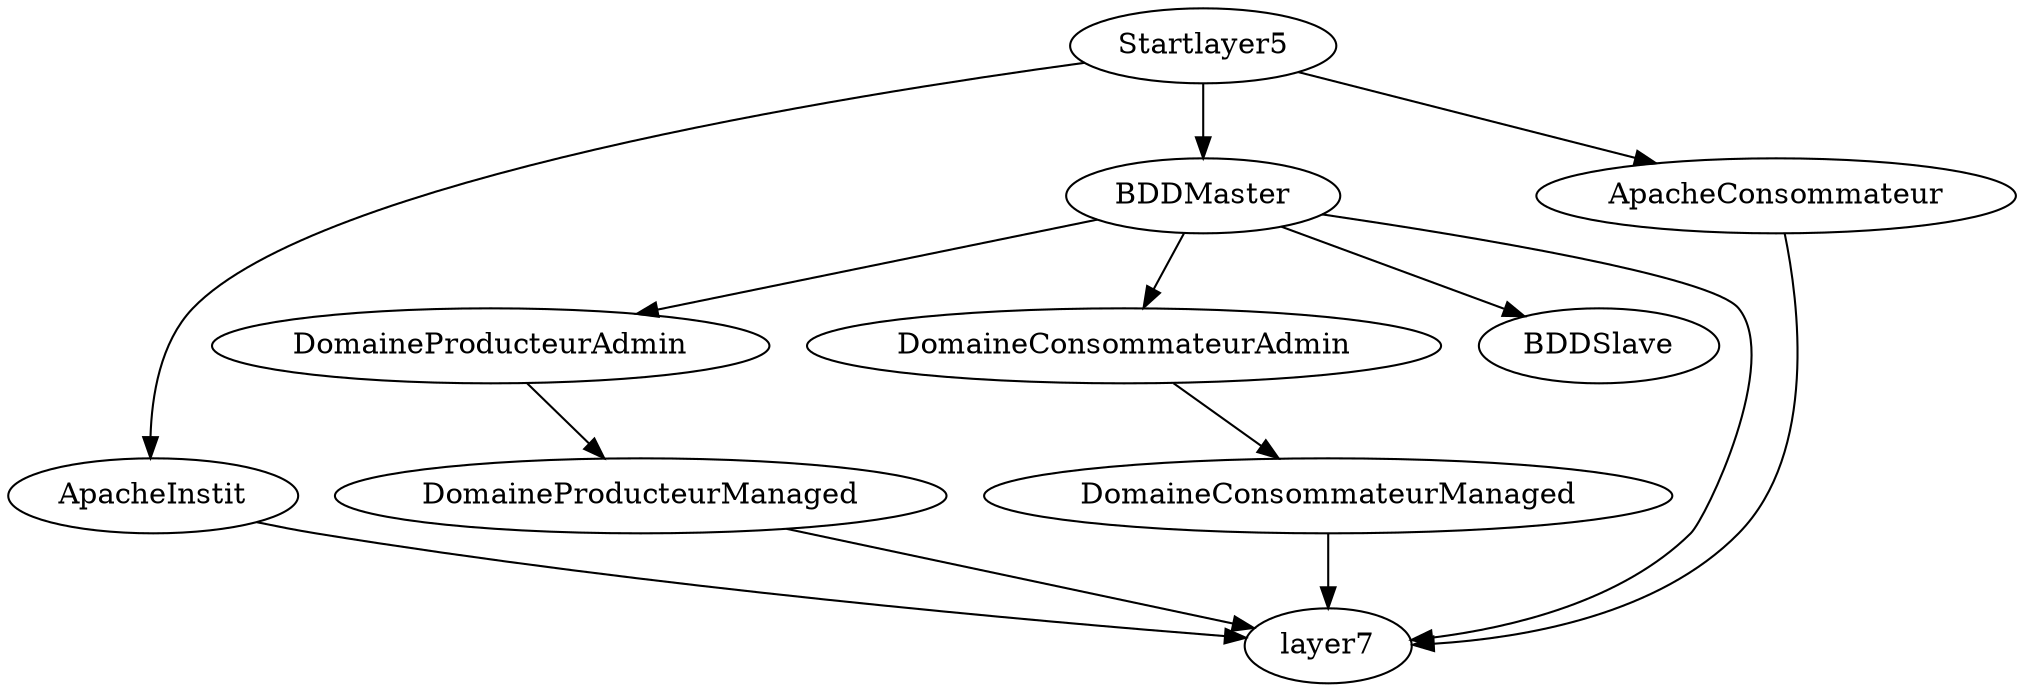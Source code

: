 digraph layer5 {
    Startlayer5 -> ApacheInstit
    Startlayer5 -> BDDMaster
    Startlayer5 -> ApacheConsommateur
    DomaineProducteurAdmin -> DomaineProducteurManaged
    DomaineConsommateurAdmin -> DomaineConsommateurManaged
    ApacheConsommateur
    BDDMaster -> DomaineProducteurAdmin
    BDDMaster -> BDDSlave
    BDDMaster -> DomaineConsommateurAdmin
    BDDMaster -> layer7
    DomaineConsommateurManaged -> layer7
    DomaineProducteurManaged -> layer7 
    ApacheInstit -> layer7
    ApacheConsommateur -> layer7
}
